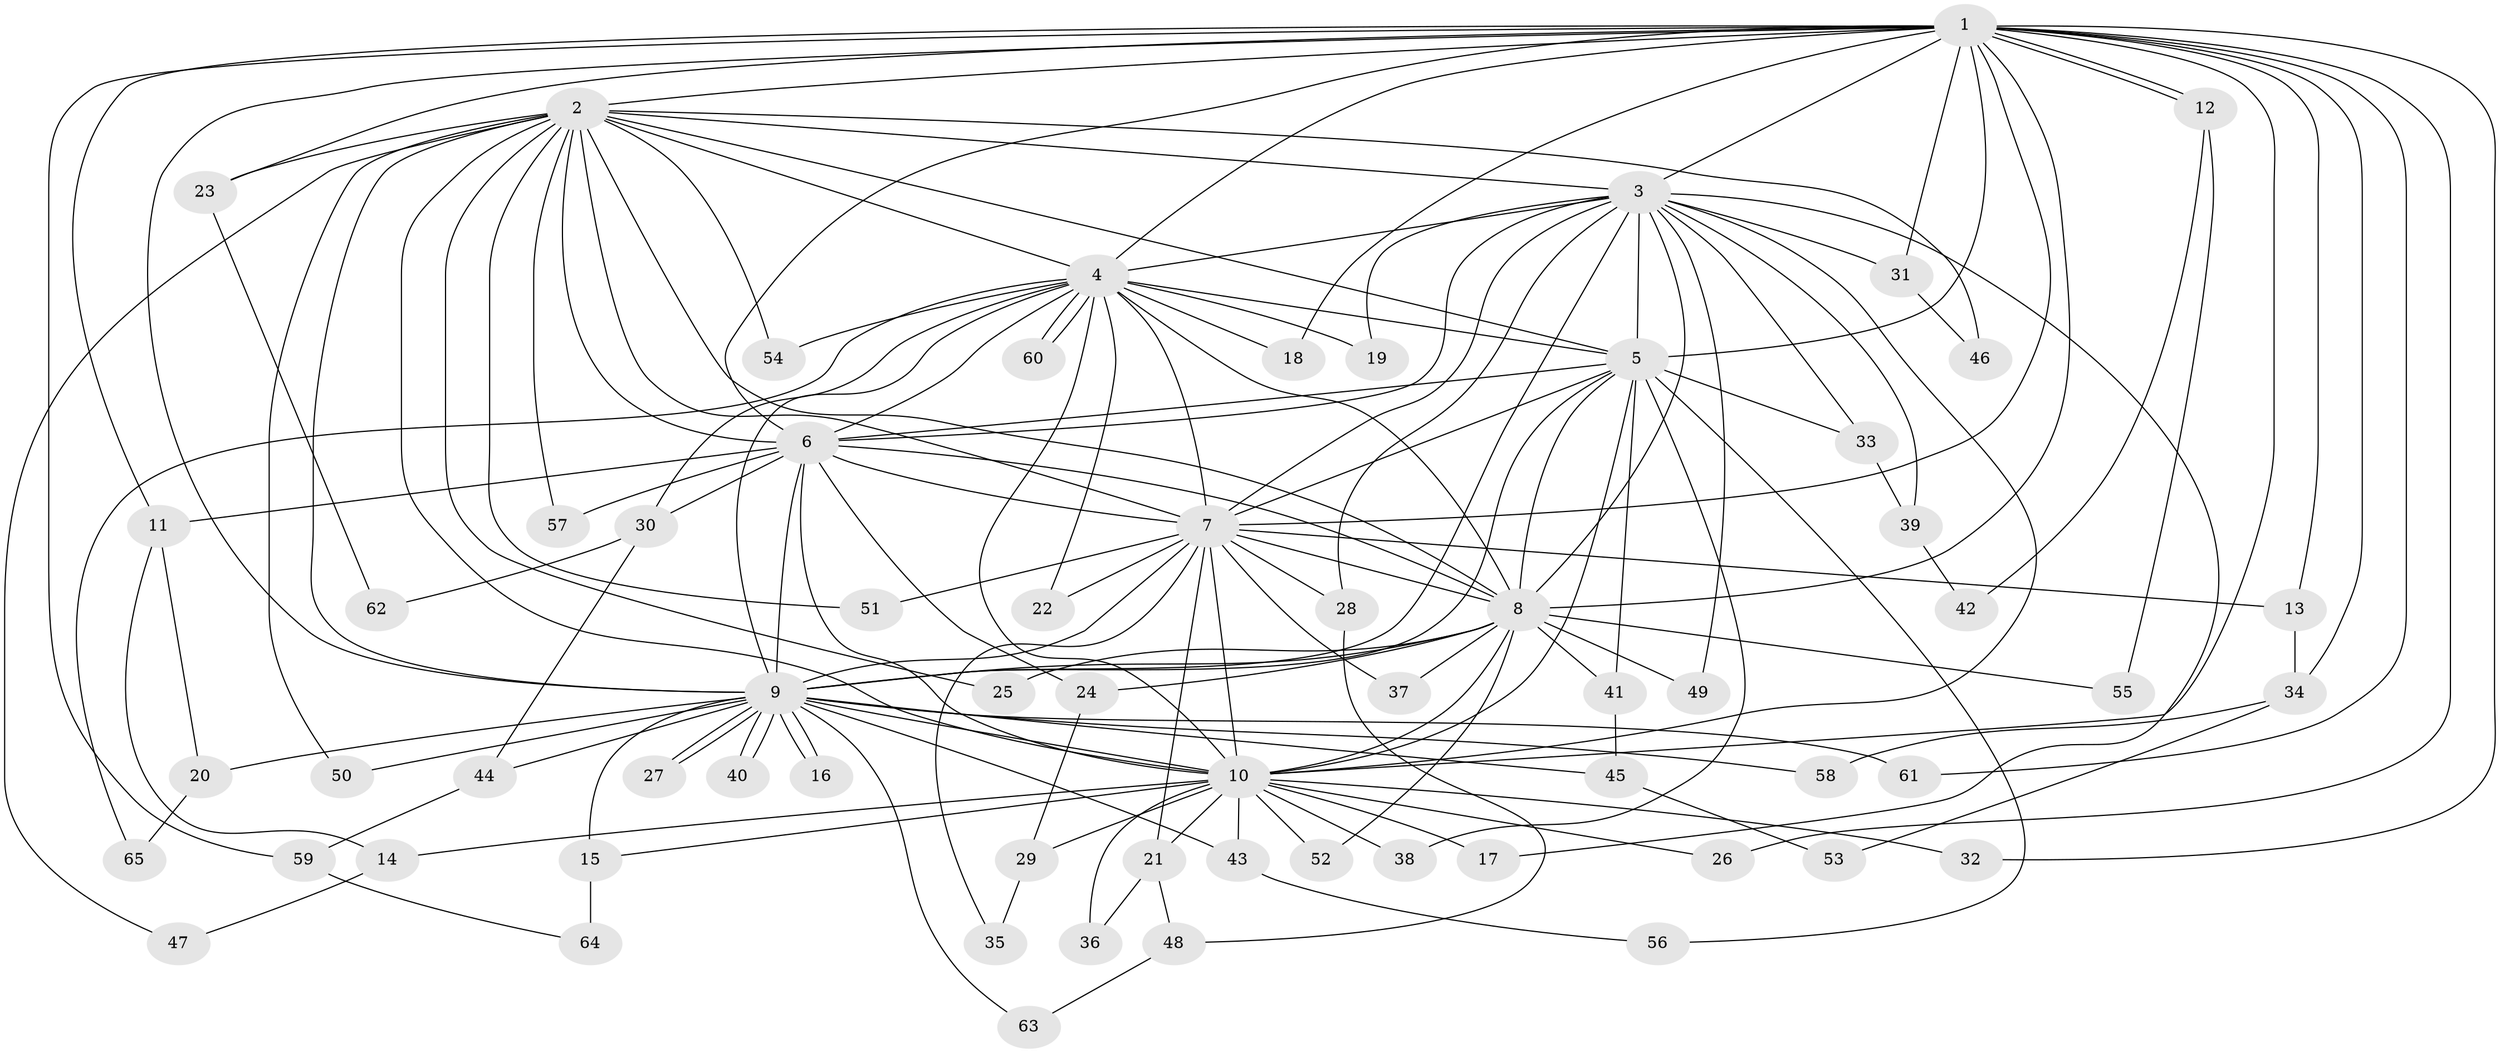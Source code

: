 // Generated by graph-tools (version 1.1) at 2025/45/03/09/25 04:45:16]
// undirected, 65 vertices, 155 edges
graph export_dot {
graph [start="1"]
  node [color=gray90,style=filled];
  1;
  2;
  3;
  4;
  5;
  6;
  7;
  8;
  9;
  10;
  11;
  12;
  13;
  14;
  15;
  16;
  17;
  18;
  19;
  20;
  21;
  22;
  23;
  24;
  25;
  26;
  27;
  28;
  29;
  30;
  31;
  32;
  33;
  34;
  35;
  36;
  37;
  38;
  39;
  40;
  41;
  42;
  43;
  44;
  45;
  46;
  47;
  48;
  49;
  50;
  51;
  52;
  53;
  54;
  55;
  56;
  57;
  58;
  59;
  60;
  61;
  62;
  63;
  64;
  65;
  1 -- 2;
  1 -- 3;
  1 -- 4;
  1 -- 5;
  1 -- 6;
  1 -- 7;
  1 -- 8;
  1 -- 9;
  1 -- 10;
  1 -- 11;
  1 -- 12;
  1 -- 12;
  1 -- 13;
  1 -- 18;
  1 -- 23;
  1 -- 26;
  1 -- 31;
  1 -- 32;
  1 -- 34;
  1 -- 59;
  1 -- 61;
  2 -- 3;
  2 -- 4;
  2 -- 5;
  2 -- 6;
  2 -- 7;
  2 -- 8;
  2 -- 9;
  2 -- 10;
  2 -- 23;
  2 -- 25;
  2 -- 46;
  2 -- 47;
  2 -- 50;
  2 -- 51;
  2 -- 54;
  2 -- 57;
  3 -- 4;
  3 -- 5;
  3 -- 6;
  3 -- 7;
  3 -- 8;
  3 -- 9;
  3 -- 10;
  3 -- 17;
  3 -- 19;
  3 -- 28;
  3 -- 31;
  3 -- 33;
  3 -- 39;
  3 -- 49;
  4 -- 5;
  4 -- 6;
  4 -- 7;
  4 -- 8;
  4 -- 9;
  4 -- 10;
  4 -- 18;
  4 -- 19;
  4 -- 22;
  4 -- 30;
  4 -- 54;
  4 -- 60;
  4 -- 60;
  4 -- 65;
  5 -- 6;
  5 -- 7;
  5 -- 8;
  5 -- 9;
  5 -- 10;
  5 -- 33;
  5 -- 38;
  5 -- 41;
  5 -- 56;
  6 -- 7;
  6 -- 8;
  6 -- 9;
  6 -- 10;
  6 -- 11;
  6 -- 24;
  6 -- 30;
  6 -- 57;
  7 -- 8;
  7 -- 9;
  7 -- 10;
  7 -- 13;
  7 -- 21;
  7 -- 22;
  7 -- 28;
  7 -- 35;
  7 -- 37;
  7 -- 51;
  8 -- 9;
  8 -- 10;
  8 -- 24;
  8 -- 25;
  8 -- 37;
  8 -- 41;
  8 -- 49;
  8 -- 52;
  8 -- 55;
  9 -- 10;
  9 -- 15;
  9 -- 16;
  9 -- 16;
  9 -- 20;
  9 -- 27;
  9 -- 27;
  9 -- 40;
  9 -- 40;
  9 -- 43;
  9 -- 44;
  9 -- 45;
  9 -- 50;
  9 -- 58;
  9 -- 61;
  9 -- 63;
  10 -- 14;
  10 -- 15;
  10 -- 17;
  10 -- 21;
  10 -- 26;
  10 -- 29;
  10 -- 32;
  10 -- 36;
  10 -- 38;
  10 -- 43;
  10 -- 52;
  11 -- 14;
  11 -- 20;
  12 -- 42;
  12 -- 55;
  13 -- 34;
  14 -- 47;
  15 -- 64;
  20 -- 65;
  21 -- 36;
  21 -- 48;
  23 -- 62;
  24 -- 29;
  28 -- 48;
  29 -- 35;
  30 -- 44;
  30 -- 62;
  31 -- 46;
  33 -- 39;
  34 -- 53;
  34 -- 58;
  39 -- 42;
  41 -- 45;
  43 -- 56;
  44 -- 59;
  45 -- 53;
  48 -- 63;
  59 -- 64;
}
